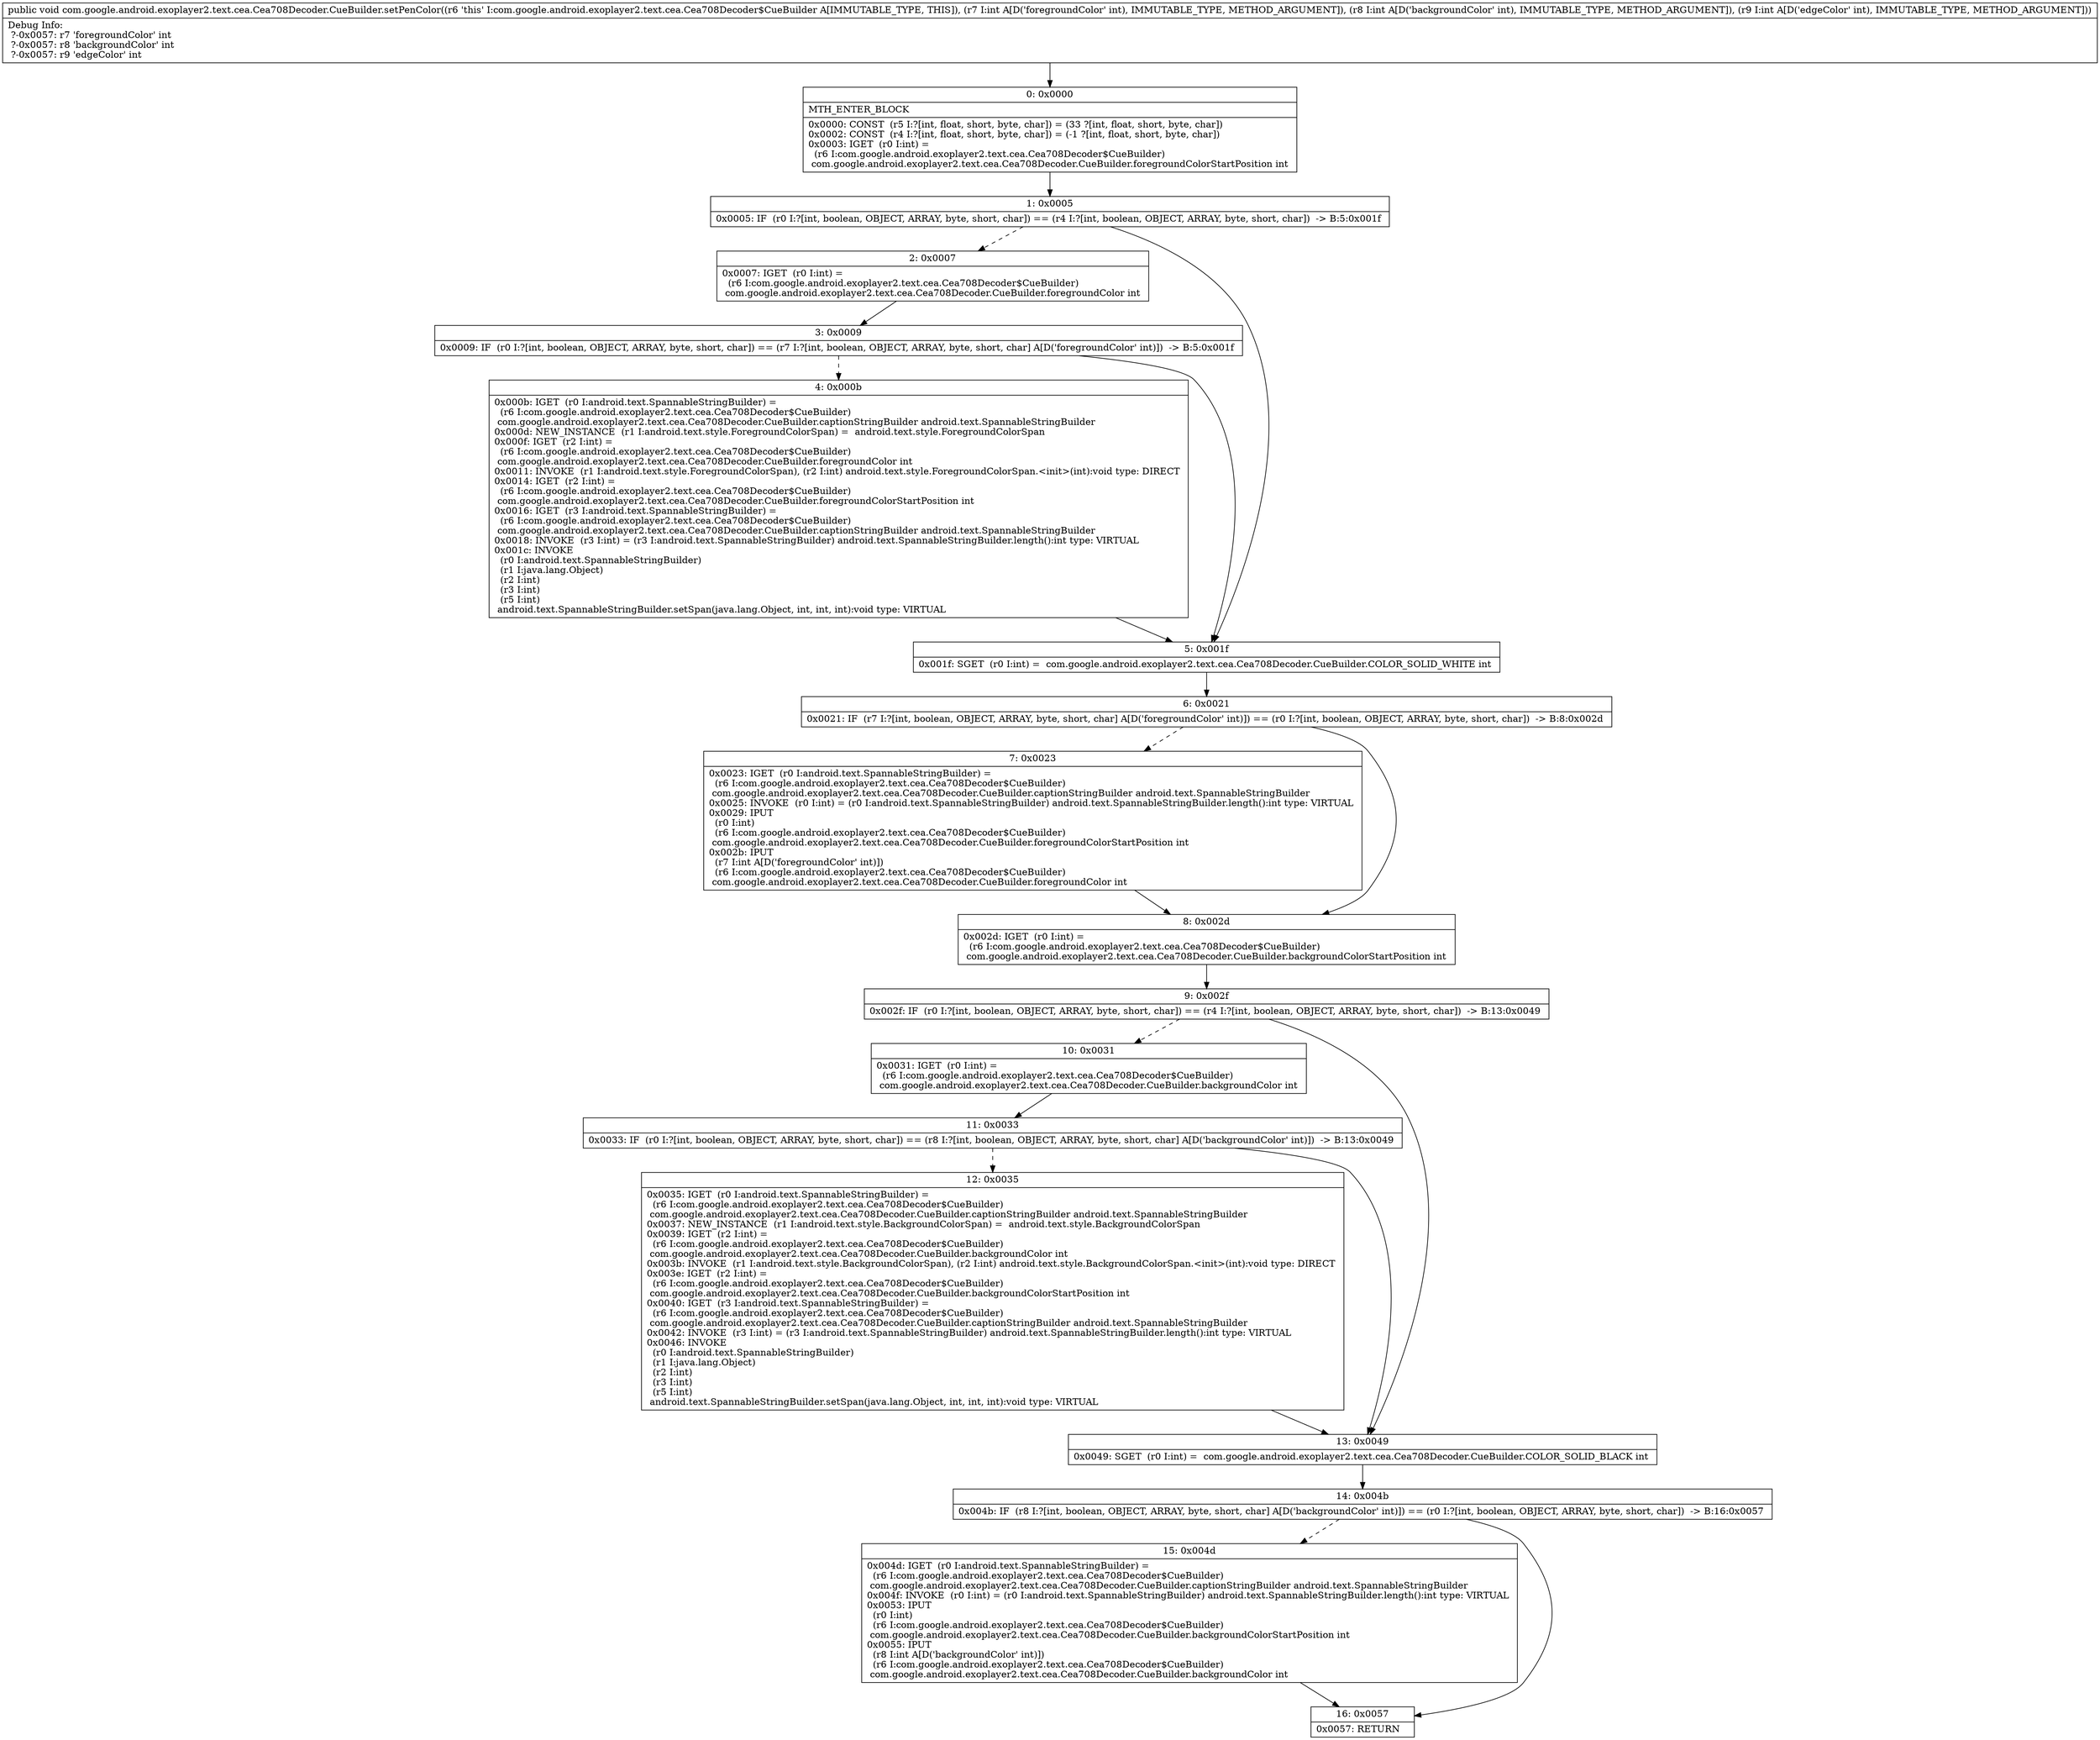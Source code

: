 digraph "CFG forcom.google.android.exoplayer2.text.cea.Cea708Decoder.CueBuilder.setPenColor(III)V" {
Node_0 [shape=record,label="{0\:\ 0x0000|MTH_ENTER_BLOCK\l|0x0000: CONST  (r5 I:?[int, float, short, byte, char]) = (33 ?[int, float, short, byte, char]) \l0x0002: CONST  (r4 I:?[int, float, short, byte, char]) = (\-1 ?[int, float, short, byte, char]) \l0x0003: IGET  (r0 I:int) = \l  (r6 I:com.google.android.exoplayer2.text.cea.Cea708Decoder$CueBuilder)\l com.google.android.exoplayer2.text.cea.Cea708Decoder.CueBuilder.foregroundColorStartPosition int \l}"];
Node_1 [shape=record,label="{1\:\ 0x0005|0x0005: IF  (r0 I:?[int, boolean, OBJECT, ARRAY, byte, short, char]) == (r4 I:?[int, boolean, OBJECT, ARRAY, byte, short, char])  \-\> B:5:0x001f \l}"];
Node_2 [shape=record,label="{2\:\ 0x0007|0x0007: IGET  (r0 I:int) = \l  (r6 I:com.google.android.exoplayer2.text.cea.Cea708Decoder$CueBuilder)\l com.google.android.exoplayer2.text.cea.Cea708Decoder.CueBuilder.foregroundColor int \l}"];
Node_3 [shape=record,label="{3\:\ 0x0009|0x0009: IF  (r0 I:?[int, boolean, OBJECT, ARRAY, byte, short, char]) == (r7 I:?[int, boolean, OBJECT, ARRAY, byte, short, char] A[D('foregroundColor' int)])  \-\> B:5:0x001f \l}"];
Node_4 [shape=record,label="{4\:\ 0x000b|0x000b: IGET  (r0 I:android.text.SpannableStringBuilder) = \l  (r6 I:com.google.android.exoplayer2.text.cea.Cea708Decoder$CueBuilder)\l com.google.android.exoplayer2.text.cea.Cea708Decoder.CueBuilder.captionStringBuilder android.text.SpannableStringBuilder \l0x000d: NEW_INSTANCE  (r1 I:android.text.style.ForegroundColorSpan) =  android.text.style.ForegroundColorSpan \l0x000f: IGET  (r2 I:int) = \l  (r6 I:com.google.android.exoplayer2.text.cea.Cea708Decoder$CueBuilder)\l com.google.android.exoplayer2.text.cea.Cea708Decoder.CueBuilder.foregroundColor int \l0x0011: INVOKE  (r1 I:android.text.style.ForegroundColorSpan), (r2 I:int) android.text.style.ForegroundColorSpan.\<init\>(int):void type: DIRECT \l0x0014: IGET  (r2 I:int) = \l  (r6 I:com.google.android.exoplayer2.text.cea.Cea708Decoder$CueBuilder)\l com.google.android.exoplayer2.text.cea.Cea708Decoder.CueBuilder.foregroundColorStartPosition int \l0x0016: IGET  (r3 I:android.text.SpannableStringBuilder) = \l  (r6 I:com.google.android.exoplayer2.text.cea.Cea708Decoder$CueBuilder)\l com.google.android.exoplayer2.text.cea.Cea708Decoder.CueBuilder.captionStringBuilder android.text.SpannableStringBuilder \l0x0018: INVOKE  (r3 I:int) = (r3 I:android.text.SpannableStringBuilder) android.text.SpannableStringBuilder.length():int type: VIRTUAL \l0x001c: INVOKE  \l  (r0 I:android.text.SpannableStringBuilder)\l  (r1 I:java.lang.Object)\l  (r2 I:int)\l  (r3 I:int)\l  (r5 I:int)\l android.text.SpannableStringBuilder.setSpan(java.lang.Object, int, int, int):void type: VIRTUAL \l}"];
Node_5 [shape=record,label="{5\:\ 0x001f|0x001f: SGET  (r0 I:int) =  com.google.android.exoplayer2.text.cea.Cea708Decoder.CueBuilder.COLOR_SOLID_WHITE int \l}"];
Node_6 [shape=record,label="{6\:\ 0x0021|0x0021: IF  (r7 I:?[int, boolean, OBJECT, ARRAY, byte, short, char] A[D('foregroundColor' int)]) == (r0 I:?[int, boolean, OBJECT, ARRAY, byte, short, char])  \-\> B:8:0x002d \l}"];
Node_7 [shape=record,label="{7\:\ 0x0023|0x0023: IGET  (r0 I:android.text.SpannableStringBuilder) = \l  (r6 I:com.google.android.exoplayer2.text.cea.Cea708Decoder$CueBuilder)\l com.google.android.exoplayer2.text.cea.Cea708Decoder.CueBuilder.captionStringBuilder android.text.SpannableStringBuilder \l0x0025: INVOKE  (r0 I:int) = (r0 I:android.text.SpannableStringBuilder) android.text.SpannableStringBuilder.length():int type: VIRTUAL \l0x0029: IPUT  \l  (r0 I:int)\l  (r6 I:com.google.android.exoplayer2.text.cea.Cea708Decoder$CueBuilder)\l com.google.android.exoplayer2.text.cea.Cea708Decoder.CueBuilder.foregroundColorStartPosition int \l0x002b: IPUT  \l  (r7 I:int A[D('foregroundColor' int)])\l  (r6 I:com.google.android.exoplayer2.text.cea.Cea708Decoder$CueBuilder)\l com.google.android.exoplayer2.text.cea.Cea708Decoder.CueBuilder.foregroundColor int \l}"];
Node_8 [shape=record,label="{8\:\ 0x002d|0x002d: IGET  (r0 I:int) = \l  (r6 I:com.google.android.exoplayer2.text.cea.Cea708Decoder$CueBuilder)\l com.google.android.exoplayer2.text.cea.Cea708Decoder.CueBuilder.backgroundColorStartPosition int \l}"];
Node_9 [shape=record,label="{9\:\ 0x002f|0x002f: IF  (r0 I:?[int, boolean, OBJECT, ARRAY, byte, short, char]) == (r4 I:?[int, boolean, OBJECT, ARRAY, byte, short, char])  \-\> B:13:0x0049 \l}"];
Node_10 [shape=record,label="{10\:\ 0x0031|0x0031: IGET  (r0 I:int) = \l  (r6 I:com.google.android.exoplayer2.text.cea.Cea708Decoder$CueBuilder)\l com.google.android.exoplayer2.text.cea.Cea708Decoder.CueBuilder.backgroundColor int \l}"];
Node_11 [shape=record,label="{11\:\ 0x0033|0x0033: IF  (r0 I:?[int, boolean, OBJECT, ARRAY, byte, short, char]) == (r8 I:?[int, boolean, OBJECT, ARRAY, byte, short, char] A[D('backgroundColor' int)])  \-\> B:13:0x0049 \l}"];
Node_12 [shape=record,label="{12\:\ 0x0035|0x0035: IGET  (r0 I:android.text.SpannableStringBuilder) = \l  (r6 I:com.google.android.exoplayer2.text.cea.Cea708Decoder$CueBuilder)\l com.google.android.exoplayer2.text.cea.Cea708Decoder.CueBuilder.captionStringBuilder android.text.SpannableStringBuilder \l0x0037: NEW_INSTANCE  (r1 I:android.text.style.BackgroundColorSpan) =  android.text.style.BackgroundColorSpan \l0x0039: IGET  (r2 I:int) = \l  (r6 I:com.google.android.exoplayer2.text.cea.Cea708Decoder$CueBuilder)\l com.google.android.exoplayer2.text.cea.Cea708Decoder.CueBuilder.backgroundColor int \l0x003b: INVOKE  (r1 I:android.text.style.BackgroundColorSpan), (r2 I:int) android.text.style.BackgroundColorSpan.\<init\>(int):void type: DIRECT \l0x003e: IGET  (r2 I:int) = \l  (r6 I:com.google.android.exoplayer2.text.cea.Cea708Decoder$CueBuilder)\l com.google.android.exoplayer2.text.cea.Cea708Decoder.CueBuilder.backgroundColorStartPosition int \l0x0040: IGET  (r3 I:android.text.SpannableStringBuilder) = \l  (r6 I:com.google.android.exoplayer2.text.cea.Cea708Decoder$CueBuilder)\l com.google.android.exoplayer2.text.cea.Cea708Decoder.CueBuilder.captionStringBuilder android.text.SpannableStringBuilder \l0x0042: INVOKE  (r3 I:int) = (r3 I:android.text.SpannableStringBuilder) android.text.SpannableStringBuilder.length():int type: VIRTUAL \l0x0046: INVOKE  \l  (r0 I:android.text.SpannableStringBuilder)\l  (r1 I:java.lang.Object)\l  (r2 I:int)\l  (r3 I:int)\l  (r5 I:int)\l android.text.SpannableStringBuilder.setSpan(java.lang.Object, int, int, int):void type: VIRTUAL \l}"];
Node_13 [shape=record,label="{13\:\ 0x0049|0x0049: SGET  (r0 I:int) =  com.google.android.exoplayer2.text.cea.Cea708Decoder.CueBuilder.COLOR_SOLID_BLACK int \l}"];
Node_14 [shape=record,label="{14\:\ 0x004b|0x004b: IF  (r8 I:?[int, boolean, OBJECT, ARRAY, byte, short, char] A[D('backgroundColor' int)]) == (r0 I:?[int, boolean, OBJECT, ARRAY, byte, short, char])  \-\> B:16:0x0057 \l}"];
Node_15 [shape=record,label="{15\:\ 0x004d|0x004d: IGET  (r0 I:android.text.SpannableStringBuilder) = \l  (r6 I:com.google.android.exoplayer2.text.cea.Cea708Decoder$CueBuilder)\l com.google.android.exoplayer2.text.cea.Cea708Decoder.CueBuilder.captionStringBuilder android.text.SpannableStringBuilder \l0x004f: INVOKE  (r0 I:int) = (r0 I:android.text.SpannableStringBuilder) android.text.SpannableStringBuilder.length():int type: VIRTUAL \l0x0053: IPUT  \l  (r0 I:int)\l  (r6 I:com.google.android.exoplayer2.text.cea.Cea708Decoder$CueBuilder)\l com.google.android.exoplayer2.text.cea.Cea708Decoder.CueBuilder.backgroundColorStartPosition int \l0x0055: IPUT  \l  (r8 I:int A[D('backgroundColor' int)])\l  (r6 I:com.google.android.exoplayer2.text.cea.Cea708Decoder$CueBuilder)\l com.google.android.exoplayer2.text.cea.Cea708Decoder.CueBuilder.backgroundColor int \l}"];
Node_16 [shape=record,label="{16\:\ 0x0057|0x0057: RETURN   \l}"];
MethodNode[shape=record,label="{public void com.google.android.exoplayer2.text.cea.Cea708Decoder.CueBuilder.setPenColor((r6 'this' I:com.google.android.exoplayer2.text.cea.Cea708Decoder$CueBuilder A[IMMUTABLE_TYPE, THIS]), (r7 I:int A[D('foregroundColor' int), IMMUTABLE_TYPE, METHOD_ARGUMENT]), (r8 I:int A[D('backgroundColor' int), IMMUTABLE_TYPE, METHOD_ARGUMENT]), (r9 I:int A[D('edgeColor' int), IMMUTABLE_TYPE, METHOD_ARGUMENT]))  | Debug Info:\l  ?\-0x0057: r7 'foregroundColor' int\l  ?\-0x0057: r8 'backgroundColor' int\l  ?\-0x0057: r9 'edgeColor' int\l}"];
MethodNode -> Node_0;
Node_0 -> Node_1;
Node_1 -> Node_2[style=dashed];
Node_1 -> Node_5;
Node_2 -> Node_3;
Node_3 -> Node_4[style=dashed];
Node_3 -> Node_5;
Node_4 -> Node_5;
Node_5 -> Node_6;
Node_6 -> Node_7[style=dashed];
Node_6 -> Node_8;
Node_7 -> Node_8;
Node_8 -> Node_9;
Node_9 -> Node_10[style=dashed];
Node_9 -> Node_13;
Node_10 -> Node_11;
Node_11 -> Node_12[style=dashed];
Node_11 -> Node_13;
Node_12 -> Node_13;
Node_13 -> Node_14;
Node_14 -> Node_15[style=dashed];
Node_14 -> Node_16;
Node_15 -> Node_16;
}


